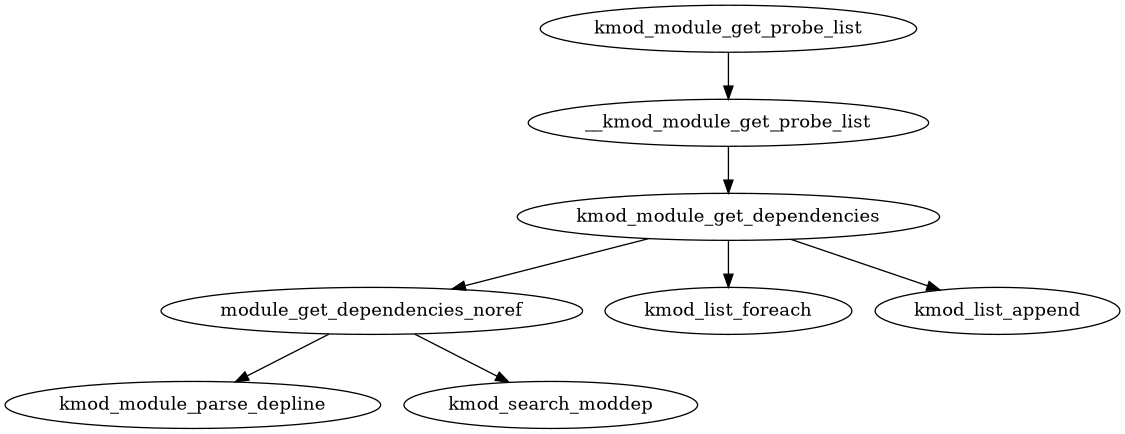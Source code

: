 digraph G
{
	size = "7.5 7.5"
	kmod_module_get_probe_list
		-> __kmod_module_get_probe_list
			-> kmod_module_get_dependencies

	kmod_module_get_dependencies -> module_get_dependencies_noref
	kmod_module_get_dependencies -> kmod_list_foreach
	kmod_module_get_dependencies -> kmod_list_append

	module_get_dependencies_noref -> kmod_module_parse_depline
	module_get_dependencies_noref -> kmod_search_moddep
}
